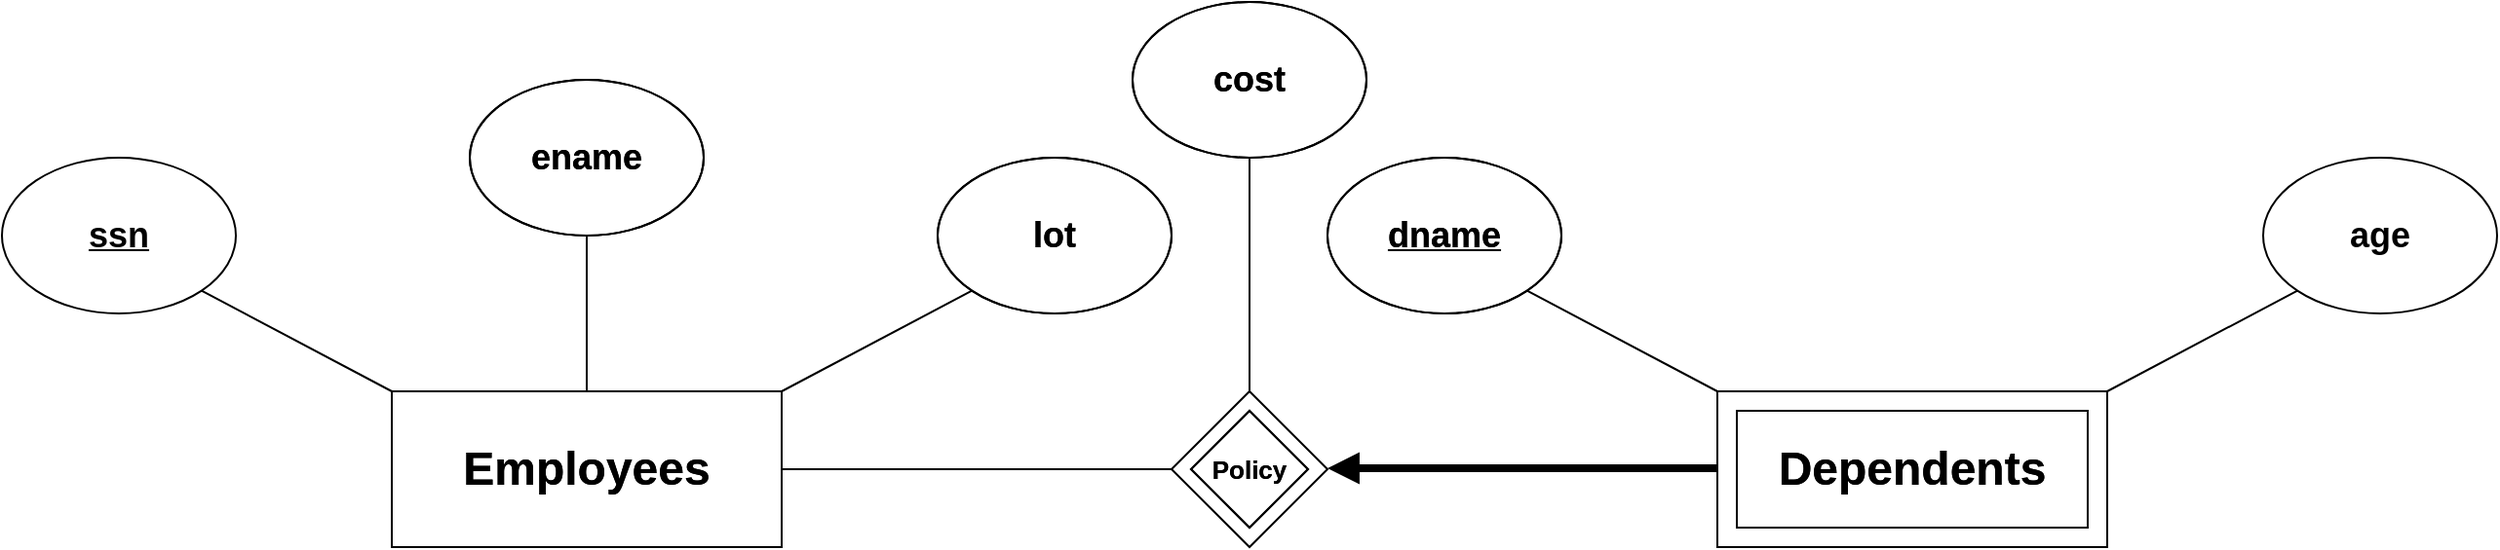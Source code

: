 <mxfile version="20.3.0" type="device"><diagram id="OvXxKjPO3RPC6y7bqK-N" name="Page-1"><mxGraphModel dx="1185" dy="714" grid="1" gridSize="10" guides="1" tooltips="1" connect="1" arrows="1" fold="1" page="1" pageScale="1" pageWidth="827" pageHeight="1169" math="0" shadow="0"><root><mxCell id="0"/><mxCell id="1" parent="0"/><mxCell id="r3o91FJ2YCAC541-YusK-1" value="&lt;b&gt;&lt;font style=&quot;font-size: 24px;&quot;&gt;Employees&lt;/font&gt;&lt;/b&gt;" style="rounded=0;whiteSpace=wrap;html=1;" parent="1" vertex="1"><mxGeometry x="200" y="200" width="200" height="80" as="geometry"/></mxCell><mxCell id="r3o91FJ2YCAC541-YusK-2" value="&lt;b&gt;&lt;u&gt;&lt;font style=&quot;font-size: 18px;&quot;&gt;ssn&lt;/font&gt;&lt;/u&gt;&lt;/b&gt;" style="ellipse;whiteSpace=wrap;html=1;fillColor=none;" parent="1" vertex="1"><mxGeometry y="80" width="120" height="80" as="geometry"/></mxCell><mxCell id="r3o91FJ2YCAC541-YusK-3" value="&lt;font style=&quot;font-size: 18px;&quot;&gt;&lt;b style=&quot;&quot;&gt;ename&lt;/b&gt;&lt;/font&gt;" style="ellipse;whiteSpace=wrap;html=1;" parent="1" vertex="1"><mxGeometry x="240" y="40" width="120" height="80" as="geometry"/></mxCell><mxCell id="r3o91FJ2YCAC541-YusK-4" value="&lt;b&gt;&lt;font style=&quot;font-size: 18px;&quot;&gt;lot&lt;/font&gt;&lt;/b&gt;" style="ellipse;whiteSpace=wrap;html=1;" parent="1" vertex="1"><mxGeometry x="480" y="80" width="120" height="80" as="geometry"/></mxCell><mxCell id="r3o91FJ2YCAC541-YusK-6" value="" style="endArrow=none;html=1;rounded=0;entryX=0;entryY=0;entryDx=0;entryDy=0;exitX=1;exitY=1;exitDx=0;exitDy=0;" parent="1" source="r3o91FJ2YCAC541-YusK-2" target="r3o91FJ2YCAC541-YusK-1" edge="1"><mxGeometry width="50" height="50" relative="1" as="geometry"><mxPoint x="270" y="460" as="sourcePoint"/><mxPoint x="320" y="410" as="targetPoint"/></mxGeometry></mxCell><mxCell id="r3o91FJ2YCAC541-YusK-7" value="" style="endArrow=none;html=1;rounded=0;entryX=1;entryY=0;entryDx=0;entryDy=0;exitX=0;exitY=1;exitDx=0;exitDy=0;" parent="1" source="r3o91FJ2YCAC541-YusK-4" target="r3o91FJ2YCAC541-YusK-1" edge="1"><mxGeometry width="50" height="50" relative="1" as="geometry"><mxPoint x="540" y="230" as="sourcePoint"/><mxPoint x="637.574" y="281.716" as="targetPoint"/></mxGeometry></mxCell><mxCell id="r3o91FJ2YCAC541-YusK-8" value="" style="endArrow=none;html=1;rounded=0;entryX=0.5;entryY=0;entryDx=0;entryDy=0;exitX=0.5;exitY=1;exitDx=0;exitDy=0;" parent="1" source="r3o91FJ2YCAC541-YusK-3" target="r3o91FJ2YCAC541-YusK-1" edge="1"><mxGeometry width="50" height="50" relative="1" as="geometry"><mxPoint x="310" y="170" as="sourcePoint"/><mxPoint x="407.574" y="221.716" as="targetPoint"/></mxGeometry></mxCell><mxCell id="7RF87-vcZp1mkApuUm_Z-13" value="&lt;div&gt;&lt;b&gt;&lt;font style=&quot;font-size: 16px;&quot;&gt;Policy&lt;/font&gt;&lt;/b&gt;&lt;/div&gt;" style="rhombus;whiteSpace=wrap;html=1;align=center;fillColor=none;" vertex="1" parent="1"><mxGeometry x="600" y="200" width="80" height="80" as="geometry"/></mxCell><mxCell id="7RF87-vcZp1mkApuUm_Z-15" value="" style="endArrow=none;html=1;rounded=0;entryX=0;entryY=0.5;entryDx=0;entryDy=0;exitX=1;exitY=0.5;exitDx=0;exitDy=0;" edge="1" parent="1" source="r3o91FJ2YCAC541-YusK-1" target="7RF87-vcZp1mkApuUm_Z-13"><mxGeometry width="50" height="50" relative="1" as="geometry"><mxPoint x="330" y="280" as="sourcePoint"/><mxPoint x="330" y="350" as="targetPoint"/></mxGeometry></mxCell><mxCell id="7RF87-vcZp1mkApuUm_Z-18" value="&lt;b&gt;&lt;font style=&quot;font-size: 24px;&quot;&gt;Dependents&lt;/font&gt;&lt;/b&gt;" style="rounded=0;whiteSpace=wrap;html=1;fillColor=none;" vertex="1" parent="1"><mxGeometry x="880" y="200" width="200" height="80" as="geometry"/></mxCell><mxCell id="7RF87-vcZp1mkApuUm_Z-19" value="&lt;b&gt;&lt;u&gt;&lt;font style=&quot;font-size: 18px;&quot;&gt;dname&lt;/font&gt;&lt;/u&gt;&lt;/b&gt;" style="ellipse;whiteSpace=wrap;html=1;" vertex="1" parent="1"><mxGeometry x="680" y="80" width="120" height="80" as="geometry"/></mxCell><mxCell id="7RF87-vcZp1mkApuUm_Z-21" value="&lt;b&gt;&lt;font style=&quot;font-size: 18px;&quot;&gt;age&lt;/font&gt;&lt;/b&gt;" style="ellipse;whiteSpace=wrap;html=1;fillColor=none;" vertex="1" parent="1"><mxGeometry x="1160" y="80" width="120" height="80" as="geometry"/></mxCell><mxCell id="7RF87-vcZp1mkApuUm_Z-22" value="" style="endArrow=none;html=1;rounded=0;entryX=0;entryY=0;entryDx=0;entryDy=0;exitX=1;exitY=1;exitDx=0;exitDy=0;" edge="1" parent="1" source="7RF87-vcZp1mkApuUm_Z-19" target="7RF87-vcZp1mkApuUm_Z-18"><mxGeometry width="50" height="50" relative="1" as="geometry"><mxPoint x="950" y="460" as="sourcePoint"/><mxPoint x="1000" y="410" as="targetPoint"/></mxGeometry></mxCell><mxCell id="7RF87-vcZp1mkApuUm_Z-23" value="" style="endArrow=none;html=1;rounded=0;entryX=1;entryY=0;entryDx=0;entryDy=0;exitX=0;exitY=1;exitDx=0;exitDy=0;" edge="1" parent="1" source="7RF87-vcZp1mkApuUm_Z-21" target="7RF87-vcZp1mkApuUm_Z-18"><mxGeometry width="50" height="50" relative="1" as="geometry"><mxPoint x="1220" y="230" as="sourcePoint"/><mxPoint x="1317.574" y="281.716" as="targetPoint"/></mxGeometry></mxCell><mxCell id="7RF87-vcZp1mkApuUm_Z-25" value="&lt;font style=&quot;font-size: 18px;&quot;&gt;&lt;b style=&quot;&quot;&gt;cost&lt;/b&gt;&lt;/font&gt;" style="ellipse;whiteSpace=wrap;html=1;" vertex="1" parent="1"><mxGeometry x="580" width="120" height="80" as="geometry"/></mxCell><mxCell id="7RF87-vcZp1mkApuUm_Z-26" value="" style="endArrow=none;html=1;rounded=0;entryX=0.5;entryY=0;entryDx=0;entryDy=0;exitX=0.5;exitY=1;exitDx=0;exitDy=0;" edge="1" parent="1" source="7RF87-vcZp1mkApuUm_Z-25" target="7RF87-vcZp1mkApuUm_Z-13"><mxGeometry width="50" height="50" relative="1" as="geometry"><mxPoint x="650" y="130" as="sourcePoint"/><mxPoint x="640" y="160" as="targetPoint"/></mxGeometry></mxCell><mxCell id="7RF87-vcZp1mkApuUm_Z-27" value="" style="endArrow=none;html=1;rounded=0;entryX=0;entryY=0.5;entryDx=0;entryDy=0;exitX=1;exitY=0.5;exitDx=0;exitDy=0;startArrow=block;startFill=1;strokeWidth=4;" edge="1" parent="1"><mxGeometry width="50" height="50" relative="1" as="geometry"><mxPoint x="680" y="239.5" as="sourcePoint"/><mxPoint x="880" y="239.5" as="targetPoint"/></mxGeometry></mxCell><mxCell id="7RF87-vcZp1mkApuUm_Z-34" value="&lt;b&gt;&lt;font style=&quot;font-size: 24px;&quot;&gt;Dependents&lt;/font&gt;&lt;/b&gt;" style="rounded=0;whiteSpace=wrap;html=1;fillColor=none;" vertex="1" parent="1"><mxGeometry x="890" y="210" width="180" height="60" as="geometry"/></mxCell><mxCell id="7RF87-vcZp1mkApuUm_Z-35" value="&lt;div&gt;&lt;b&gt;&lt;font style=&quot;font-size: 13px;&quot;&gt;Policy&lt;/font&gt;&lt;/b&gt;&lt;/div&gt;" style="rhombus;whiteSpace=wrap;html=1;align=center;" vertex="1" parent="1"><mxGeometry x="610" y="210" width="60" height="60" as="geometry"/></mxCell><mxCell id="7RF87-vcZp1mkApuUm_Z-36" value="&lt;b&gt;&lt;font style=&quot;font-size: 24px;&quot;&gt;Employees&lt;/font&gt;&lt;/b&gt;" style="rounded=0;whiteSpace=wrap;html=1;fillColor=none;" vertex="1" parent="1"><mxGeometry x="200" y="200" width="200" height="80" as="geometry"/></mxCell><mxCell id="7RF87-vcZp1mkApuUm_Z-37" value="&lt;font style=&quot;font-size: 18px;&quot;&gt;&lt;b style=&quot;&quot;&gt;ename&lt;/b&gt;&lt;/font&gt;" style="ellipse;whiteSpace=wrap;html=1;fillColor=none;" vertex="1" parent="1"><mxGeometry x="240" y="40" width="120" height="80" as="geometry"/></mxCell><mxCell id="7RF87-vcZp1mkApuUm_Z-38" value="&lt;font style=&quot;font-size: 18px;&quot;&gt;&lt;b style=&quot;&quot;&gt;cost&lt;/b&gt;&lt;/font&gt;" style="ellipse;whiteSpace=wrap;html=1;fillColor=none;" vertex="1" parent="1"><mxGeometry x="580" width="120" height="80" as="geometry"/></mxCell><mxCell id="7RF87-vcZp1mkApuUm_Z-39" value="&lt;b&gt;&lt;font style=&quot;font-size: 18px;&quot;&gt;lot&lt;/font&gt;&lt;/b&gt;" style="ellipse;whiteSpace=wrap;html=1;fillColor=none;" vertex="1" parent="1"><mxGeometry x="480" y="80" width="120" height="80" as="geometry"/></mxCell><mxCell id="7RF87-vcZp1mkApuUm_Z-40" value="&lt;b&gt;&lt;u&gt;&lt;font style=&quot;font-size: 18px;&quot;&gt;dname&lt;/font&gt;&lt;/u&gt;&lt;/b&gt;" style="ellipse;whiteSpace=wrap;html=1;fillColor=none;" vertex="1" parent="1"><mxGeometry x="680" y="80" width="120" height="80" as="geometry"/></mxCell><mxCell id="7RF87-vcZp1mkApuUm_Z-41" value="&lt;div&gt;&lt;b&gt;&lt;font style=&quot;font-size: 13px;&quot;&gt;Policy&lt;/font&gt;&lt;/b&gt;&lt;/div&gt;" style="rhombus;whiteSpace=wrap;html=1;align=center;fillColor=none;" vertex="1" parent="1"><mxGeometry x="610" y="210" width="60" height="60" as="geometry"/></mxCell></root></mxGraphModel></diagram></mxfile>